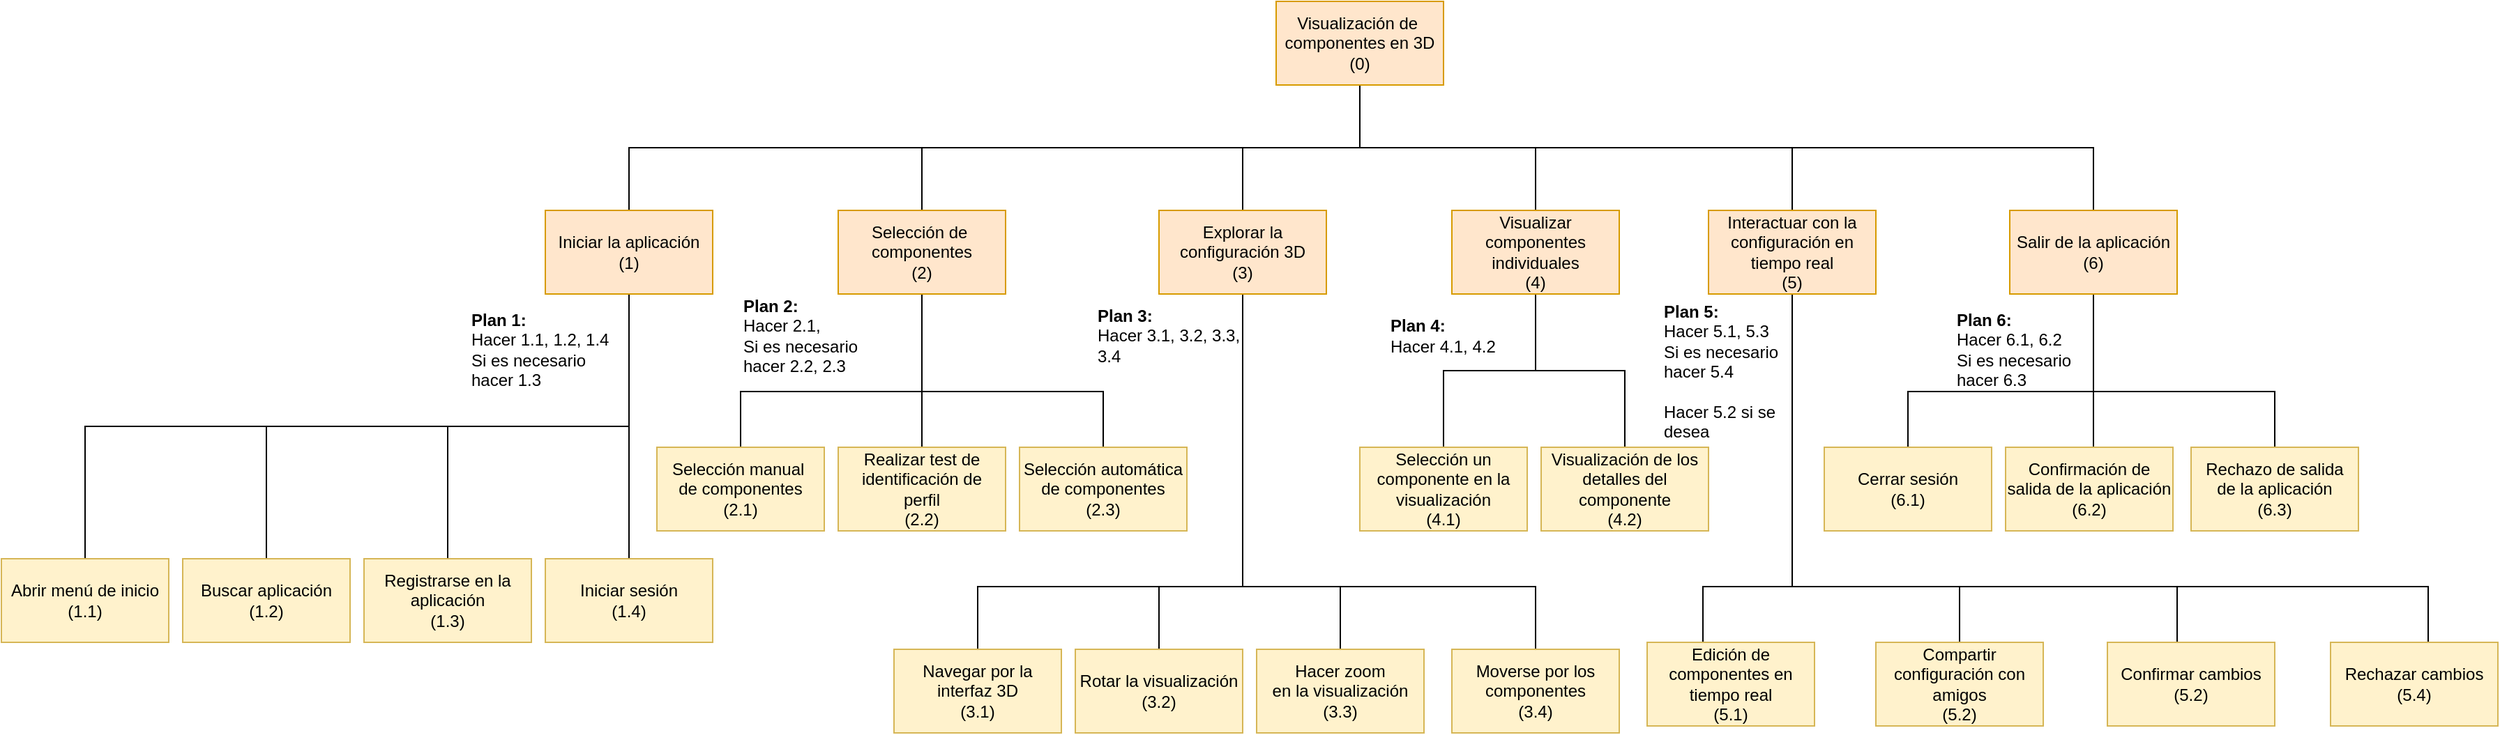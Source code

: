 <mxfile version="22.1.18" type="google">
  <diagram name="Página-1" id="yBZQD84bRNSs-REseiB0">
    <mxGraphModel grid="1" page="1" gridSize="10" guides="1" tooltips="1" connect="1" arrows="1" fold="1" pageScale="1" pageWidth="827" pageHeight="1169" math="0" shadow="0">
      <root>
        <mxCell id="0" />
        <mxCell id="1" parent="0" />
        <mxCell id="kf9v6wlm7Lq_Ow1QCOcK-1" style="edgeStyle=orthogonalEdgeStyle;rounded=0;orthogonalLoop=1;jettySize=auto;html=1;exitX=0.5;exitY=1;exitDx=0;exitDy=0;entryX=0.5;entryY=0;entryDx=0;entryDy=0;endArrow=none;endFill=0;" edge="1" parent="1" source="kf9v6wlm7Lq_Ow1QCOcK-7" target="kf9v6wlm7Lq_Ow1QCOcK-12">
          <mxGeometry relative="1" as="geometry" />
        </mxCell>
        <mxCell id="kf9v6wlm7Lq_Ow1QCOcK-2" style="edgeStyle=orthogonalEdgeStyle;rounded=0;orthogonalLoop=1;jettySize=auto;html=1;exitX=0.5;exitY=1;exitDx=0;exitDy=0;endArrow=none;endFill=0;" edge="1" parent="1" source="kf9v6wlm7Lq_Ow1QCOcK-7" target="kf9v6wlm7Lq_Ow1QCOcK-17">
          <mxGeometry relative="1" as="geometry" />
        </mxCell>
        <mxCell id="kf9v6wlm7Lq_Ow1QCOcK-3" style="edgeStyle=orthogonalEdgeStyle;rounded=0;orthogonalLoop=1;jettySize=auto;html=1;exitX=0.5;exitY=1;exitDx=0;exitDy=0;entryX=0.5;entryY=0;entryDx=0;entryDy=0;endArrow=none;endFill=0;" edge="1" parent="1" source="kf9v6wlm7Lq_Ow1QCOcK-7" target="kf9v6wlm7Lq_Ow1QCOcK-20">
          <mxGeometry relative="1" as="geometry" />
        </mxCell>
        <mxCell id="kf9v6wlm7Lq_Ow1QCOcK-4" style="edgeStyle=orthogonalEdgeStyle;rounded=0;orthogonalLoop=1;jettySize=auto;html=1;exitX=0.5;exitY=1;exitDx=0;exitDy=0;entryX=0.5;entryY=0;entryDx=0;entryDy=0;endArrow=none;endFill=0;" edge="1" parent="1" source="kf9v6wlm7Lq_Ow1QCOcK-7" target="kf9v6wlm7Lq_Ow1QCOcK-24">
          <mxGeometry relative="1" as="geometry" />
        </mxCell>
        <mxCell id="kf9v6wlm7Lq_Ow1QCOcK-5" style="edgeStyle=orthogonalEdgeStyle;rounded=0;orthogonalLoop=1;jettySize=auto;html=1;exitX=0.5;exitY=1;exitDx=0;exitDy=0;endArrow=none;endFill=0;" edge="1" parent="1" source="kf9v6wlm7Lq_Ow1QCOcK-7" target="kf9v6wlm7Lq_Ow1QCOcK-28">
          <mxGeometry relative="1" as="geometry" />
        </mxCell>
        <mxCell id="kf9v6wlm7Lq_Ow1QCOcK-6" style="edgeStyle=orthogonalEdgeStyle;rounded=0;orthogonalLoop=1;jettySize=auto;html=1;exitX=0.5;exitY=1;exitDx=0;exitDy=0;entryX=0.5;entryY=0;entryDx=0;entryDy=0;endArrow=none;endFill=0;" edge="1" parent="1" source="kf9v6wlm7Lq_Ow1QCOcK-7" target="kf9v6wlm7Lq_Ow1QCOcK-32">
          <mxGeometry relative="1" as="geometry" />
        </mxCell>
        <mxCell id="kf9v6wlm7Lq_Ow1QCOcK-7" value="Visualización de&amp;nbsp;&lt;br&gt;componentes en 3D&lt;br&gt;(0)" style="rounded=0;whiteSpace=wrap;html=1;fillColor=#ffe6cc;strokeColor=#d79b00;" vertex="1" parent="1">
          <mxGeometry x="434" y="60" width="120" height="60" as="geometry" />
        </mxCell>
        <mxCell id="kf9v6wlm7Lq_Ow1QCOcK-8" style="edgeStyle=orthogonalEdgeStyle;rounded=0;orthogonalLoop=1;jettySize=auto;html=1;exitX=0.5;exitY=1;exitDx=0;exitDy=0;entryX=0.5;entryY=0;entryDx=0;entryDy=0;endArrow=none;endFill=0;" edge="1" parent="1" source="kf9v6wlm7Lq_Ow1QCOcK-12" target="kf9v6wlm7Lq_Ow1QCOcK-33">
          <mxGeometry relative="1" as="geometry" />
        </mxCell>
        <mxCell id="kf9v6wlm7Lq_Ow1QCOcK-9" style="edgeStyle=orthogonalEdgeStyle;rounded=0;orthogonalLoop=1;jettySize=auto;html=1;exitX=0.5;exitY=1;exitDx=0;exitDy=0;endArrow=none;endFill=0;" edge="1" parent="1" source="kf9v6wlm7Lq_Ow1QCOcK-12" target="kf9v6wlm7Lq_Ow1QCOcK-34">
          <mxGeometry relative="1" as="geometry" />
        </mxCell>
        <mxCell id="kf9v6wlm7Lq_Ow1QCOcK-10" style="edgeStyle=orthogonalEdgeStyle;rounded=0;orthogonalLoop=1;jettySize=auto;html=1;exitX=0.5;exitY=1;exitDx=0;exitDy=0;endArrow=none;endFill=0;" edge="1" parent="1" source="kf9v6wlm7Lq_Ow1QCOcK-12" target="kf9v6wlm7Lq_Ow1QCOcK-35">
          <mxGeometry relative="1" as="geometry" />
        </mxCell>
        <mxCell id="kf9v6wlm7Lq_Ow1QCOcK-11" style="edgeStyle=orthogonalEdgeStyle;rounded=0;orthogonalLoop=1;jettySize=auto;html=1;exitX=0.5;exitY=1;exitDx=0;exitDy=0;endArrow=none;endFill=0;" edge="1" parent="1" source="kf9v6wlm7Lq_Ow1QCOcK-12" target="kf9v6wlm7Lq_Ow1QCOcK-36">
          <mxGeometry relative="1" as="geometry" />
        </mxCell>
        <mxCell id="kf9v6wlm7Lq_Ow1QCOcK-12" value="Iniciar la aplicación&lt;br&gt;(1)" style="rounded=0;whiteSpace=wrap;html=1;fillColor=#ffe6cc;strokeColor=#d79b00;" vertex="1" parent="1">
          <mxGeometry x="-90" y="210" width="120" height="60" as="geometry" />
        </mxCell>
        <mxCell id="kf9v6wlm7Lq_Ow1QCOcK-13" style="edgeStyle=orthogonalEdgeStyle;rounded=0;orthogonalLoop=1;jettySize=auto;html=1;exitX=0.5;exitY=1;exitDx=0;exitDy=0;endArrow=none;endFill=0;" edge="1" parent="1" source="kf9v6wlm7Lq_Ow1QCOcK-17" target="kf9v6wlm7Lq_Ow1QCOcK-42">
          <mxGeometry relative="1" as="geometry">
            <Array as="points">
              <mxPoint x="410" y="480" />
              <mxPoint x="220" y="480" />
            </Array>
          </mxGeometry>
        </mxCell>
        <mxCell id="kf9v6wlm7Lq_Ow1QCOcK-14" style="edgeStyle=orthogonalEdgeStyle;rounded=0;orthogonalLoop=1;jettySize=auto;html=1;exitX=0.5;exitY=1;exitDx=0;exitDy=0;endArrow=none;endFill=0;" edge="1" parent="1" source="kf9v6wlm7Lq_Ow1QCOcK-17" target="kf9v6wlm7Lq_Ow1QCOcK-43">
          <mxGeometry relative="1" as="geometry">
            <Array as="points">
              <mxPoint x="410" y="480" />
              <mxPoint x="350" y="480" />
            </Array>
          </mxGeometry>
        </mxCell>
        <mxCell id="kf9v6wlm7Lq_Ow1QCOcK-15" style="edgeStyle=orthogonalEdgeStyle;rounded=0;orthogonalLoop=1;jettySize=auto;html=1;exitX=0.5;exitY=1;exitDx=0;exitDy=0;entryX=0.5;entryY=0;entryDx=0;entryDy=0;endArrow=none;endFill=0;" edge="1" parent="1" source="kf9v6wlm7Lq_Ow1QCOcK-17" target="kf9v6wlm7Lq_Ow1QCOcK-44">
          <mxGeometry relative="1" as="geometry">
            <Array as="points">
              <mxPoint x="410" y="480" />
              <mxPoint x="480" y="480" />
            </Array>
          </mxGeometry>
        </mxCell>
        <mxCell id="kf9v6wlm7Lq_Ow1QCOcK-16" style="edgeStyle=orthogonalEdgeStyle;rounded=0;orthogonalLoop=1;jettySize=auto;html=1;exitX=0.5;exitY=1;exitDx=0;exitDy=0;endArrow=none;endFill=0;" edge="1" parent="1" source="kf9v6wlm7Lq_Ow1QCOcK-17" target="kf9v6wlm7Lq_Ow1QCOcK-45">
          <mxGeometry relative="1" as="geometry">
            <Array as="points">
              <mxPoint x="410" y="480" />
              <mxPoint x="620" y="480" />
            </Array>
          </mxGeometry>
        </mxCell>
        <mxCell id="kf9v6wlm7Lq_Ow1QCOcK-17" value="Explorar la configuración 3D&lt;br&gt;(3)" style="rounded=0;whiteSpace=wrap;html=1;fillColor=#ffe6cc;strokeColor=#d79b00;" vertex="1" parent="1">
          <mxGeometry x="350" y="210" width="120" height="60" as="geometry" />
        </mxCell>
        <mxCell id="kf9v6wlm7Lq_Ow1QCOcK-18" style="edgeStyle=orthogonalEdgeStyle;rounded=0;orthogonalLoop=1;jettySize=auto;html=1;exitX=0.5;exitY=1;exitDx=0;exitDy=0;entryX=0.5;entryY=0;entryDx=0;entryDy=0;endArrow=none;endFill=0;" edge="1" parent="1" source="kf9v6wlm7Lq_Ow1QCOcK-20" target="kf9v6wlm7Lq_Ow1QCOcK-47">
          <mxGeometry relative="1" as="geometry" />
        </mxCell>
        <mxCell id="kf9v6wlm7Lq_Ow1QCOcK-19" style="edgeStyle=orthogonalEdgeStyle;rounded=0;orthogonalLoop=1;jettySize=auto;html=1;exitX=0.5;exitY=1;exitDx=0;exitDy=0;entryX=0.5;entryY=0;entryDx=0;entryDy=0;endArrow=none;endFill=0;" edge="1" parent="1" source="kf9v6wlm7Lq_Ow1QCOcK-20" target="kf9v6wlm7Lq_Ow1QCOcK-48">
          <mxGeometry relative="1" as="geometry" />
        </mxCell>
        <mxCell id="kf9v6wlm7Lq_Ow1QCOcK-20" value="Visualizar componentes individuales&lt;br&gt;(4)" style="rounded=0;whiteSpace=wrap;html=1;fillColor=#ffe6cc;strokeColor=#d79b00;" vertex="1" parent="1">
          <mxGeometry x="560" y="210" width="120" height="60" as="geometry" />
        </mxCell>
        <mxCell id="kf9v6wlm7Lq_Ow1QCOcK-21" style="edgeStyle=orthogonalEdgeStyle;rounded=0;orthogonalLoop=1;jettySize=auto;html=1;exitX=0.5;exitY=1;exitDx=0;exitDy=0;entryX=0.5;entryY=0;entryDx=0;entryDy=0;endArrow=none;endFill=0;" edge="1" parent="1" source="kf9v6wlm7Lq_Ow1QCOcK-24" target="kf9v6wlm7Lq_Ow1QCOcK-50">
          <mxGeometry relative="1" as="geometry">
            <Array as="points">
              <mxPoint x="804" y="480" />
              <mxPoint x="740" y="480" />
              <mxPoint x="740" y="525" />
            </Array>
          </mxGeometry>
        </mxCell>
        <mxCell id="kf9v6wlm7Lq_Ow1QCOcK-22" style="edgeStyle=orthogonalEdgeStyle;rounded=0;orthogonalLoop=1;jettySize=auto;html=1;exitX=0.5;exitY=1;exitDx=0;exitDy=0;endArrow=none;endFill=0;" edge="1" parent="1" source="kf9v6wlm7Lq_Ow1QCOcK-24" target="kf9v6wlm7Lq_Ow1QCOcK-51">
          <mxGeometry relative="1" as="geometry">
            <Array as="points">
              <mxPoint x="804" y="480" />
              <mxPoint x="1080" y="480" />
            </Array>
          </mxGeometry>
        </mxCell>
        <mxCell id="kf9v6wlm7Lq_Ow1QCOcK-23" style="edgeStyle=orthogonalEdgeStyle;rounded=0;orthogonalLoop=1;jettySize=auto;html=1;exitX=0.5;exitY=1;exitDx=0;exitDy=0;endArrow=none;endFill=0;" edge="1" parent="1" source="kf9v6wlm7Lq_Ow1QCOcK-24" target="kf9v6wlm7Lq_Ow1QCOcK-52">
          <mxGeometry relative="1" as="geometry">
            <Array as="points">
              <mxPoint x="804" y="480" />
              <mxPoint x="1260" y="480" />
            </Array>
          </mxGeometry>
        </mxCell>
        <mxCell id="kf9v6wlm7Lq_Ow1QCOcK-60" style="edgeStyle=orthogonalEdgeStyle;rounded=0;orthogonalLoop=1;jettySize=auto;html=1;exitX=0.5;exitY=1;exitDx=0;exitDy=0;endArrow=none;endFill=0;" edge="1" parent="1" source="kf9v6wlm7Lq_Ow1QCOcK-24" target="kf9v6wlm7Lq_Ow1QCOcK-59">
          <mxGeometry relative="1" as="geometry">
            <Array as="points">
              <mxPoint x="804" y="480" />
              <mxPoint x="924" y="480" />
            </Array>
          </mxGeometry>
        </mxCell>
        <mxCell id="kf9v6wlm7Lq_Ow1QCOcK-24" value="Interactuar con la configuración en tiempo real&lt;br&gt;(5)" style="rounded=0;whiteSpace=wrap;html=1;fillColor=#ffe6cc;strokeColor=#d79b00;" vertex="1" parent="1">
          <mxGeometry x="744" y="210" width="120" height="60" as="geometry" />
        </mxCell>
        <mxCell id="kf9v6wlm7Lq_Ow1QCOcK-25" style="edgeStyle=orthogonalEdgeStyle;rounded=0;orthogonalLoop=1;jettySize=auto;html=1;exitX=0.5;exitY=1;exitDx=0;exitDy=0;endArrow=none;endFill=0;" edge="1" parent="1" source="kf9v6wlm7Lq_Ow1QCOcK-28" target="kf9v6wlm7Lq_Ow1QCOcK-54">
          <mxGeometry relative="1" as="geometry">
            <Array as="points">
              <mxPoint x="1020" y="340" />
              <mxPoint x="887" y="340" />
            </Array>
          </mxGeometry>
        </mxCell>
        <mxCell id="kf9v6wlm7Lq_Ow1QCOcK-26" style="edgeStyle=orthogonalEdgeStyle;rounded=0;orthogonalLoop=1;jettySize=auto;html=1;exitX=0.5;exitY=1;exitDx=0;exitDy=0;endArrow=none;endFill=0;" edge="1" parent="1" source="kf9v6wlm7Lq_Ow1QCOcK-28" target="kf9v6wlm7Lq_Ow1QCOcK-55">
          <mxGeometry relative="1" as="geometry">
            <Array as="points">
              <mxPoint x="1020" y="320" />
              <mxPoint x="1020" y="320" />
            </Array>
          </mxGeometry>
        </mxCell>
        <mxCell id="kf9v6wlm7Lq_Ow1QCOcK-27" style="edgeStyle=orthogonalEdgeStyle;rounded=0;orthogonalLoop=1;jettySize=auto;html=1;exitX=0.5;exitY=1;exitDx=0;exitDy=0;entryX=0.5;entryY=0;entryDx=0;entryDy=0;endArrow=none;endFill=0;" edge="1" parent="1" source="kf9v6wlm7Lq_Ow1QCOcK-28" target="kf9v6wlm7Lq_Ow1QCOcK-56">
          <mxGeometry relative="1" as="geometry">
            <Array as="points">
              <mxPoint x="1020" y="270" />
              <mxPoint x="1020" y="340" />
              <mxPoint x="1170" y="340" />
            </Array>
          </mxGeometry>
        </mxCell>
        <mxCell id="kf9v6wlm7Lq_Ow1QCOcK-28" value="Salir de la aplicación&lt;br&gt;(6)" style="rounded=0;whiteSpace=wrap;html=1;fillColor=#ffe6cc;strokeColor=#d79b00;" vertex="1" parent="1">
          <mxGeometry x="960" y="210" width="120" height="60" as="geometry" />
        </mxCell>
        <mxCell id="kf9v6wlm7Lq_Ow1QCOcK-29" style="edgeStyle=orthogonalEdgeStyle;rounded=0;orthogonalLoop=1;jettySize=auto;html=1;entryX=0.5;entryY=0;entryDx=0;entryDy=0;endArrow=none;endFill=0;" edge="1" parent="1" target="kf9v6wlm7Lq_Ow1QCOcK-38">
          <mxGeometry relative="1" as="geometry">
            <mxPoint x="180" y="271" as="sourcePoint" />
            <Array as="points">
              <mxPoint x="180" y="340" />
              <mxPoint x="50" y="340" />
            </Array>
          </mxGeometry>
        </mxCell>
        <mxCell id="kf9v6wlm7Lq_Ow1QCOcK-30" style="edgeStyle=orthogonalEdgeStyle;rounded=0;orthogonalLoop=1;jettySize=auto;html=1;exitX=0.5;exitY=1;exitDx=0;exitDy=0;entryX=0.5;entryY=0;entryDx=0;entryDy=0;endArrow=none;endFill=0;" edge="1" parent="1" source="kf9v6wlm7Lq_Ow1QCOcK-32" target="kf9v6wlm7Lq_Ow1QCOcK-39">
          <mxGeometry relative="1" as="geometry">
            <Array as="points">
              <mxPoint x="180" y="270" />
            </Array>
          </mxGeometry>
        </mxCell>
        <mxCell id="kf9v6wlm7Lq_Ow1QCOcK-31" style="edgeStyle=orthogonalEdgeStyle;rounded=0;orthogonalLoop=1;jettySize=auto;html=1;entryX=0.5;entryY=0;entryDx=0;entryDy=0;endArrow=none;endFill=0;" edge="1" parent="1" target="kf9v6wlm7Lq_Ow1QCOcK-40">
          <mxGeometry relative="1" as="geometry">
            <mxPoint x="180" y="270" as="sourcePoint" />
            <Array as="points">
              <mxPoint x="180" y="340" />
              <mxPoint x="310" y="340" />
            </Array>
          </mxGeometry>
        </mxCell>
        <mxCell id="kf9v6wlm7Lq_Ow1QCOcK-32" value="Selección de&amp;nbsp;&lt;br&gt;componentes&lt;br&gt;(2)" style="rounded=0;whiteSpace=wrap;html=1;fillColor=#ffe6cc;strokeColor=#d79b00;" vertex="1" parent="1">
          <mxGeometry x="120" y="210" width="120" height="60" as="geometry" />
        </mxCell>
        <mxCell id="kf9v6wlm7Lq_Ow1QCOcK-33" value="Abrir menú de inicio&lt;br&gt;(1.1)" style="rounded=0;whiteSpace=wrap;html=1;fillColor=#fff2cc;strokeColor=#d6b656;" vertex="1" parent="1">
          <mxGeometry x="-480" y="460" width="120" height="60" as="geometry" />
        </mxCell>
        <mxCell id="kf9v6wlm7Lq_Ow1QCOcK-34" value="Buscar aplicación&lt;br&gt;(1.2)" style="rounded=0;whiteSpace=wrap;html=1;fillColor=#fff2cc;strokeColor=#d6b656;" vertex="1" parent="1">
          <mxGeometry x="-350" y="460" width="120" height="60" as="geometry" />
        </mxCell>
        <mxCell id="kf9v6wlm7Lq_Ow1QCOcK-35" value="Registrarse en la&lt;br&gt;aplicación&lt;br&gt;(1.3)" style="rounded=0;whiteSpace=wrap;html=1;fillColor=#fff2cc;strokeColor=#d6b656;" vertex="1" parent="1">
          <mxGeometry x="-220" y="460" width="120" height="60" as="geometry" />
        </mxCell>
        <mxCell id="kf9v6wlm7Lq_Ow1QCOcK-36" value="Iniciar sesión&lt;br&gt;(1.4)" style="rounded=0;whiteSpace=wrap;html=1;fillColor=#fff2cc;strokeColor=#d6b656;" vertex="1" parent="1">
          <mxGeometry x="-90" y="460" width="120" height="60" as="geometry" />
        </mxCell>
        <mxCell id="kf9v6wlm7Lq_Ow1QCOcK-37" value="&lt;b&gt;Plan 1:&lt;/b&gt;&lt;br&gt;&lt;div style=&quot;&quot;&gt;&lt;span style=&quot;background-color: initial;&quot;&gt;Hacer 1.1, 1.2, 1.4&lt;/span&gt;&lt;/div&gt;&lt;div style=&quot;&quot;&gt;&lt;span style=&quot;background-color: initial;&quot;&gt;Si es necesario hacer 1.3&lt;/span&gt;&lt;/div&gt;" style="text;html=1;strokeColor=none;fillColor=none;align=left;verticalAlign=middle;whiteSpace=wrap;rounded=0;" vertex="1" parent="1">
          <mxGeometry x="-145" y="280" width="110" height="60" as="geometry" />
        </mxCell>
        <mxCell id="kf9v6wlm7Lq_Ow1QCOcK-38" value="Selección manual&amp;nbsp;&lt;br&gt;de componentes&lt;br&gt;(2.1)" style="rounded=0;whiteSpace=wrap;html=1;fillColor=#fff2cc;strokeColor=#d6b656;" vertex="1" parent="1">
          <mxGeometry x="-10" y="380" width="120" height="60" as="geometry" />
        </mxCell>
        <mxCell id="kf9v6wlm7Lq_Ow1QCOcK-39" value="Realizar test de&lt;br style=&quot;border-color: var(--border-color);&quot;&gt;identificación de&lt;br style=&quot;border-color: var(--border-color);&quot;&gt;perfil&lt;br&gt;(2.2)" style="rounded=0;whiteSpace=wrap;html=1;fillColor=#fff2cc;strokeColor=#d6b656;" vertex="1" parent="1">
          <mxGeometry x="120" y="380" width="120" height="60" as="geometry" />
        </mxCell>
        <mxCell id="kf9v6wlm7Lq_Ow1QCOcK-40" value="Selección automática&lt;br style=&quot;border-color: var(--border-color);&quot;&gt;de componentes&lt;br&gt;(2.3)" style="rounded=0;whiteSpace=wrap;html=1;fillColor=#fff2cc;strokeColor=#d6b656;" vertex="1" parent="1">
          <mxGeometry x="250" y="380" width="120" height="60" as="geometry" />
        </mxCell>
        <mxCell id="kf9v6wlm7Lq_Ow1QCOcK-41" value="&lt;b&gt;Plan 2:&lt;/b&gt;&lt;br&gt;&lt;div style=&quot;&quot;&gt;&lt;span style=&quot;background-color: initial;&quot;&gt;Hacer 2.1,&lt;/span&gt;&lt;/div&gt;&lt;div style=&quot;&quot;&gt;&lt;span style=&quot;background-color: initial;&quot;&gt;Si es necesario hacer 2.2, 2.3&lt;/span&gt;&lt;/div&gt;" style="text;html=1;strokeColor=none;fillColor=none;align=left;verticalAlign=middle;whiteSpace=wrap;rounded=0;" vertex="1" parent="1">
          <mxGeometry x="50" y="270" width="110" height="60" as="geometry" />
        </mxCell>
        <mxCell id="kf9v6wlm7Lq_Ow1QCOcK-42" value="Navegar por la interfaz 3D&lt;br&gt;(3.1)" style="rounded=0;whiteSpace=wrap;html=1;fillColor=#fff2cc;strokeColor=#d6b656;" vertex="1" parent="1">
          <mxGeometry x="160" y="525" width="120" height="60" as="geometry" />
        </mxCell>
        <mxCell id="kf9v6wlm7Lq_Ow1QCOcK-43" value="Rotar la visualización&lt;br&gt;(3.2)" style="rounded=0;whiteSpace=wrap;html=1;fillColor=#fff2cc;strokeColor=#d6b656;" vertex="1" parent="1">
          <mxGeometry x="290" y="525" width="120" height="60" as="geometry" />
        </mxCell>
        <mxCell id="kf9v6wlm7Lq_Ow1QCOcK-44" value="Hacer zoom&lt;br&gt;en la visualización&lt;br&gt;(3.3)" style="rounded=0;whiteSpace=wrap;html=1;fillColor=#fff2cc;strokeColor=#d6b656;" vertex="1" parent="1">
          <mxGeometry x="420" y="525" width="120" height="60" as="geometry" />
        </mxCell>
        <mxCell id="kf9v6wlm7Lq_Ow1QCOcK-45" value="Moverse por los componentes&lt;br&gt;(3.4)" style="rounded=0;whiteSpace=wrap;html=1;fillColor=#fff2cc;strokeColor=#d6b656;" vertex="1" parent="1">
          <mxGeometry x="560" y="525" width="120" height="60" as="geometry" />
        </mxCell>
        <mxCell id="kf9v6wlm7Lq_Ow1QCOcK-46" value="&lt;b&gt;Plan 3:&lt;/b&gt;&lt;br&gt;&lt;div style=&quot;&quot;&gt;&lt;span style=&quot;background-color: initial;&quot;&gt;Hacer 3.1, 3.2, 3.3, 3.4&lt;/span&gt;&lt;/div&gt;" style="text;html=1;strokeColor=none;fillColor=none;align=left;verticalAlign=middle;whiteSpace=wrap;rounded=0;" vertex="1" parent="1">
          <mxGeometry x="304" y="270" width="110" height="60" as="geometry" />
        </mxCell>
        <mxCell id="kf9v6wlm7Lq_Ow1QCOcK-47" value="Selección un componente en la visualización&lt;br&gt;(4.1)" style="rounded=0;whiteSpace=wrap;html=1;fillColor=#fff2cc;strokeColor=#d6b656;" vertex="1" parent="1">
          <mxGeometry x="494" y="380" width="120" height="60" as="geometry" />
        </mxCell>
        <mxCell id="kf9v6wlm7Lq_Ow1QCOcK-48" value="Visualización de los detalles del componente&lt;br&gt;(4.2)" style="rounded=0;whiteSpace=wrap;html=1;fillColor=#fff2cc;strokeColor=#d6b656;" vertex="1" parent="1">
          <mxGeometry x="624" y="380" width="120" height="60" as="geometry" />
        </mxCell>
        <mxCell id="kf9v6wlm7Lq_Ow1QCOcK-49" value="&lt;b&gt;Plan 4:&lt;/b&gt;&lt;br&gt;&lt;div style=&quot;&quot;&gt;&lt;span style=&quot;background-color: initial;&quot;&gt;Hacer 4.1, 4.2&lt;/span&gt;&lt;/div&gt;" style="text;html=1;strokeColor=none;fillColor=none;align=left;verticalAlign=middle;whiteSpace=wrap;rounded=0;" vertex="1" parent="1">
          <mxGeometry x="514" y="270" width="110" height="60" as="geometry" />
        </mxCell>
        <mxCell id="kf9v6wlm7Lq_Ow1QCOcK-50" value="Edición de componentes en tiempo real&lt;br&gt;(5.1)" style="rounded=0;whiteSpace=wrap;html=1;fillColor=#fff2cc;strokeColor=#d6b656;" vertex="1" parent="1">
          <mxGeometry x="700" y="520" width="120" height="60" as="geometry" />
        </mxCell>
        <mxCell id="kf9v6wlm7Lq_Ow1QCOcK-51" value="Confirmar cambios&lt;br&gt;(5.2)" style="rounded=0;whiteSpace=wrap;html=1;fillColor=#fff2cc;strokeColor=#d6b656;" vertex="1" parent="1">
          <mxGeometry x="1030" y="520" width="120" height="60" as="geometry" />
        </mxCell>
        <mxCell id="kf9v6wlm7Lq_Ow1QCOcK-52" value="Rechazar cambios&lt;br&gt;(5.4)" style="rounded=0;whiteSpace=wrap;html=1;fillColor=#fff2cc;strokeColor=#d6b656;" vertex="1" parent="1">
          <mxGeometry x="1190" y="520" width="120" height="60" as="geometry" />
        </mxCell>
        <mxCell id="kf9v6wlm7Lq_Ow1QCOcK-53" value="&lt;b&gt;Plan 5:&lt;/b&gt;&lt;br&gt;&lt;div style=&quot;&quot;&gt;&lt;span style=&quot;background-color: initial;&quot;&gt;Hacer 5.1, 5.3&lt;/span&gt;&lt;/div&gt;&lt;div style=&quot;&quot;&gt;&lt;span style=&quot;background-color: initial;&quot;&gt;Si es necesario&lt;/span&gt;&lt;/div&gt;&lt;div style=&quot;&quot;&gt;&lt;span style=&quot;background-color: initial;&quot;&gt;hacer 5.4&lt;/span&gt;&lt;/div&gt;&lt;div style=&quot;&quot;&gt;&lt;span style=&quot;background-color: initial;&quot;&gt;&lt;br&gt;&lt;/span&gt;&lt;/div&gt;&lt;div style=&quot;&quot;&gt;&lt;span style=&quot;background-color: initial;&quot;&gt;Hacer 5.2 si se desea&lt;/span&gt;&lt;/div&gt;&lt;div style=&quot;&quot;&gt;&lt;span style=&quot;background-color: initial;&quot;&gt;&lt;br&gt;&lt;/span&gt;&lt;/div&gt;&lt;div style=&quot;&quot;&gt;&lt;span style=&quot;background-color: initial;&quot;&gt;&lt;br&gt;&lt;/span&gt;&lt;/div&gt;" style="text;html=1;strokeColor=none;fillColor=none;align=left;verticalAlign=middle;whiteSpace=wrap;rounded=0;" vertex="1" parent="1">
          <mxGeometry x="710" y="310" width="110" height="60" as="geometry" />
        </mxCell>
        <mxCell id="kf9v6wlm7Lq_Ow1QCOcK-54" value="Cerrar sesión&lt;br&gt;(6.1)" style="rounded=0;whiteSpace=wrap;html=1;fillColor=#fff2cc;strokeColor=#d6b656;" vertex="1" parent="1">
          <mxGeometry x="827" y="380" width="120" height="60" as="geometry" />
        </mxCell>
        <mxCell id="kf9v6wlm7Lq_Ow1QCOcK-55" value="Confirmación de salida de la aplicación&lt;br&gt;(6.2)" style="rounded=0;whiteSpace=wrap;html=1;fillColor=#fff2cc;strokeColor=#d6b656;" vertex="1" parent="1">
          <mxGeometry x="957" y="380" width="120" height="60" as="geometry" />
        </mxCell>
        <mxCell id="kf9v6wlm7Lq_Ow1QCOcK-56" value="Rechazo de salida&lt;br&gt;de la aplicación&lt;br&gt;(6.3)" style="rounded=0;whiteSpace=wrap;html=1;fillColor=#fff2cc;strokeColor=#d6b656;" vertex="1" parent="1">
          <mxGeometry x="1090" y="380" width="120" height="60" as="geometry" />
        </mxCell>
        <mxCell id="kf9v6wlm7Lq_Ow1QCOcK-57" value="&lt;b&gt;Plan 6:&lt;/b&gt;&lt;br&gt;&lt;div style=&quot;&quot;&gt;&lt;span style=&quot;background-color: initial;&quot;&gt;Hacer 6.1, 6.2&lt;/span&gt;&lt;/div&gt;&lt;div style=&quot;&quot;&gt;&lt;span style=&quot;background-color: initial;&quot;&gt;Si es necesario&lt;/span&gt;&lt;/div&gt;&lt;div style=&quot;&quot;&gt;&lt;span style=&quot;background-color: initial;&quot;&gt;hacer 6.3&lt;/span&gt;&lt;/div&gt;" style="text;html=1;strokeColor=none;fillColor=none;align=left;verticalAlign=middle;whiteSpace=wrap;rounded=0;" vertex="1" parent="1">
          <mxGeometry x="920" y="280" width="110" height="60" as="geometry" />
        </mxCell>
        <mxCell id="kf9v6wlm7Lq_Ow1QCOcK-59" value="Compartir configuración con amigos&lt;br&gt;(5.2)" style="rounded=0;whiteSpace=wrap;html=1;fillColor=#fff2cc;strokeColor=#d6b656;" vertex="1" parent="1">
          <mxGeometry x="864" y="520" width="120" height="60" as="geometry" />
        </mxCell>
      </root>
    </mxGraphModel>
  </diagram>
</mxfile>
